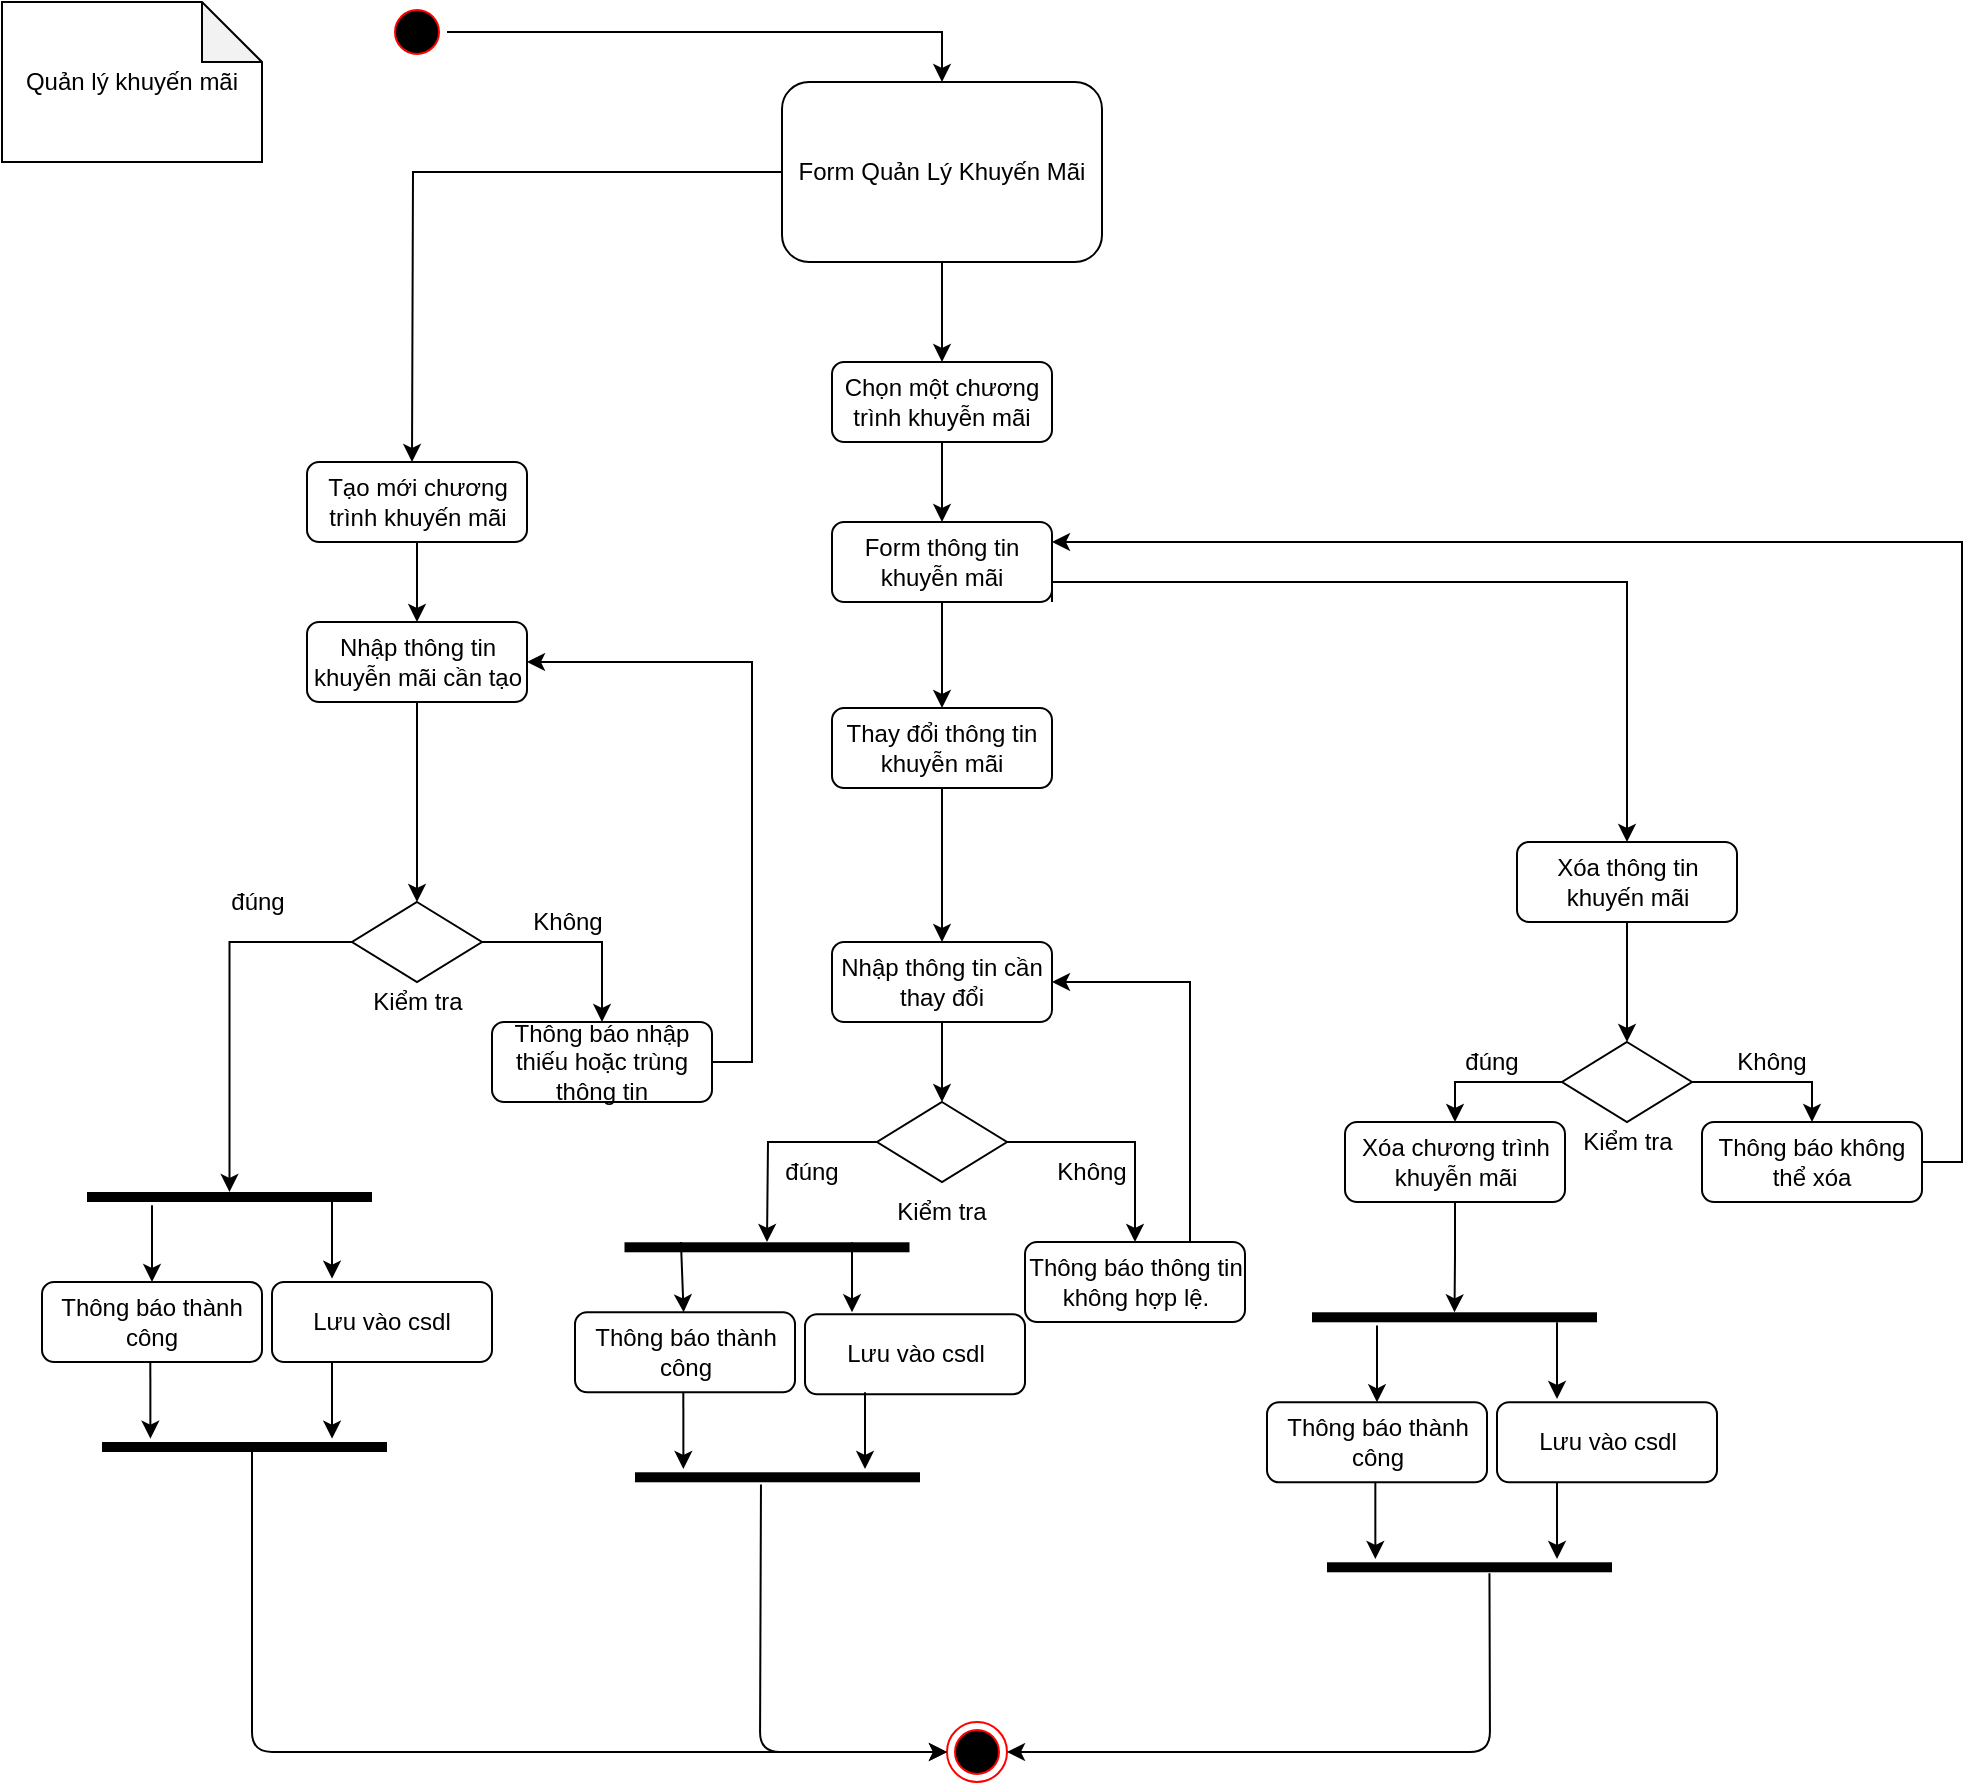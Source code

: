 <mxfile version="13.9.9" type="device"><diagram name="Page-1" id="e7e014a7-5840-1c2e-5031-d8a46d1fe8dd"><mxGraphModel dx="1217" dy="763" grid="1" gridSize="10" guides="1" tooltips="1" connect="1" arrows="1" fold="1" page="1" pageScale="1" pageWidth="1169" pageHeight="826" background="#ffffff" math="0" shadow="0"><root><mxCell id="0"/><mxCell id="1" parent="0"/><mxCell id="r89grHyuRVL7zHU1P9U1-60" style="edgeStyle=orthogonalEdgeStyle;rounded=0;orthogonalLoop=1;jettySize=auto;html=1;exitX=1;exitY=0.5;exitDx=0;exitDy=0;entryX=0.5;entryY=0;entryDx=0;entryDy=0;" edge="1" parent="1" source="5" target="oe2-ipfIPPVTRvUnXvWy-43"><mxGeometry relative="1" as="geometry"/></mxCell><mxCell id="5" value="" style="ellipse;shape=startState;fillColor=#000000;strokeColor=#ff0000;" parent="1" vertex="1"><mxGeometry x="227.5" y="50" width="30" height="30" as="geometry"/></mxCell><mxCell id="oe2-ipfIPPVTRvUnXvWy-42" value="Quản lý khuyến mãi" style="shape=note;whiteSpace=wrap;html=1;backgroundOutline=1;darkOpacity=0.05;rotation=0;" parent="1" vertex="1"><mxGeometry x="35" y="50" width="130" height="80" as="geometry"/></mxCell><mxCell id="r89grHyuRVL7zHU1P9U1-8" style="edgeStyle=orthogonalEdgeStyle;rounded=0;orthogonalLoop=1;jettySize=auto;html=1;exitX=0;exitY=0.5;exitDx=0;exitDy=0;" edge="1" parent="1" source="oe2-ipfIPPVTRvUnXvWy-43"><mxGeometry relative="1" as="geometry"><mxPoint x="240" y="280" as="targetPoint"/></mxGeometry></mxCell><mxCell id="r89grHyuRVL7zHU1P9U1-63" style="edgeStyle=orthogonalEdgeStyle;rounded=0;orthogonalLoop=1;jettySize=auto;html=1;exitX=0.5;exitY=1;exitDx=0;exitDy=0;entryX=0.5;entryY=0;entryDx=0;entryDy=0;" edge="1" parent="1" source="oe2-ipfIPPVTRvUnXvWy-43" target="r89grHyuRVL7zHU1P9U1-62"><mxGeometry relative="1" as="geometry"/></mxCell><mxCell id="oe2-ipfIPPVTRvUnXvWy-43" value="Form Quản Lý Khuyến Mãi" style="rounded=1;whiteSpace=wrap;html=1;" parent="1" vertex="1"><mxGeometry x="425" y="90" width="160" height="90" as="geometry"/></mxCell><mxCell id="wLCCRyP6Crwt-nchs67R-8" style="edgeStyle=orthogonalEdgeStyle;rounded=0;orthogonalLoop=1;jettySize=auto;html=1;exitX=0.5;exitY=1;exitDx=0;exitDy=0;entryX=0.5;entryY=0;entryDx=0;entryDy=0;" parent="1" source="W3UVQZszj_sSOvCzZ5AQ-9" target="W3UVQZszj_sSOvCzZ5AQ-10" edge="1"><mxGeometry relative="1" as="geometry"><mxPoint x="242.5" y="456" as="sourcePoint"/><mxPoint x="243" y="490" as="targetPoint"/></mxGeometry></mxCell><mxCell id="oe2-ipfIPPVTRvUnXvWy-82" value="đúng" style="text;html=1;strokeColor=none;fillColor=none;align=center;verticalAlign=middle;whiteSpace=wrap;rounded=0;" parent="1" vertex="1"><mxGeometry x="142.5" y="490" width="40" height="20" as="geometry"/></mxCell><mxCell id="oe2-ipfIPPVTRvUnXvWy-100" value="" style="ellipse;html=1;shape=endState;fillColor=#000000;strokeColor=#ff0000;" parent="1" vertex="1"><mxGeometry x="507.5" y="910" width="30" height="30" as="geometry"/></mxCell><mxCell id="W3UVQZszj_sSOvCzZ5AQ-9" value="Nhập thông tin khuyễn mãi cần tạo" style="rounded=1;whiteSpace=wrap;html=1;" parent="1" vertex="1"><mxGeometry x="187.5" y="360" width="110" height="40" as="geometry"/></mxCell><mxCell id="W3UVQZszj_sSOvCzZ5AQ-13" style="edgeStyle=orthogonalEdgeStyle;rounded=0;orthogonalLoop=1;jettySize=auto;html=1;exitX=1;exitY=0.5;exitDx=0;exitDy=0;entryX=0.5;entryY=0;entryDx=0;entryDy=0;" parent="1" source="W3UVQZszj_sSOvCzZ5AQ-10" target="W3UVQZszj_sSOvCzZ5AQ-15" edge="1"><mxGeometry relative="1" as="geometry"><mxPoint x="340" y="520" as="targetPoint"/></mxGeometry></mxCell><mxCell id="W3UVQZszj_sSOvCzZ5AQ-10" value="" style="rhombus;whiteSpace=wrap;html=1;" parent="1" vertex="1"><mxGeometry x="210" y="500" width="65" height="40" as="geometry"/></mxCell><mxCell id="W3UVQZszj_sSOvCzZ5AQ-12" value="Kiểm tra" style="text;html=1;strokeColor=none;fillColor=none;align=center;verticalAlign=middle;whiteSpace=wrap;rounded=0;" parent="1" vertex="1"><mxGeometry x="182.5" y="540" width="120" height="20" as="geometry"/></mxCell><mxCell id="W3UVQZszj_sSOvCzZ5AQ-21" style="edgeStyle=orthogonalEdgeStyle;rounded=0;orthogonalLoop=1;jettySize=auto;html=1;exitX=1;exitY=0.5;exitDx=0;exitDy=0;entryX=1;entryY=0.5;entryDx=0;entryDy=0;" parent="1" source="W3UVQZszj_sSOvCzZ5AQ-15" target="W3UVQZszj_sSOvCzZ5AQ-9" edge="1"><mxGeometry relative="1" as="geometry"/></mxCell><mxCell id="W3UVQZszj_sSOvCzZ5AQ-15" value="Thông báo nhập thiếu hoặc trùng thông tin" style="rounded=1;whiteSpace=wrap;html=1;" parent="1" vertex="1"><mxGeometry x="280" y="560" width="110" height="40" as="geometry"/></mxCell><mxCell id="W3UVQZszj_sSOvCzZ5AQ-16" value="Không" style="text;html=1;strokeColor=none;fillColor=none;align=center;verticalAlign=middle;whiteSpace=wrap;rounded=0;" parent="1" vertex="1"><mxGeometry x="297.5" y="500" width="40" height="20" as="geometry"/></mxCell><mxCell id="W3UVQZszj_sSOvCzZ5AQ-17" style="edgeStyle=orthogonalEdgeStyle;rounded=0;orthogonalLoop=1;jettySize=auto;html=1;exitX=0;exitY=0.5;exitDx=0;exitDy=0;" parent="1" source="W3UVQZszj_sSOvCzZ5AQ-10" target="r89grHyuRVL7zHU1P9U1-13" edge="1"><mxGeometry relative="1" as="geometry"><mxPoint x="127.5" y="600" as="targetPoint"/><mxPoint x="111.2" y="470" as="sourcePoint"/></mxGeometry></mxCell><mxCell id="r89grHyuRVL7zHU1P9U1-28" style="edgeStyle=orthogonalEdgeStyle;rounded=0;orthogonalLoop=1;jettySize=auto;html=1;exitX=0.5;exitY=1;exitDx=0;exitDy=0;" edge="1" parent="1" source="W3UVQZszj_sSOvCzZ5AQ-30" target="r89grHyuRVL7zHU1P9U1-26"><mxGeometry relative="1" as="geometry"/></mxCell><mxCell id="r89grHyuRVL7zHU1P9U1-56" style="edgeStyle=orthogonalEdgeStyle;rounded=0;orthogonalLoop=1;jettySize=auto;html=1;exitX=1;exitY=1;exitDx=0;exitDy=0;entryX=0.5;entryY=0;entryDx=0;entryDy=0;" edge="1" parent="1" source="W3UVQZszj_sSOvCzZ5AQ-30" target="r89grHyuRVL7zHU1P9U1-55"><mxGeometry relative="1" as="geometry"><Array as="points"><mxPoint x="560" y="340"/><mxPoint x="847" y="340"/></Array></mxGeometry></mxCell><mxCell id="W3UVQZszj_sSOvCzZ5AQ-30" value="Form thông tin khuyễn mãi" style="rounded=1;whiteSpace=wrap;html=1;" parent="1" vertex="1"><mxGeometry x="450" y="310" width="110" height="40" as="geometry"/></mxCell><mxCell id="W3UVQZszj_sSOvCzZ5AQ-37" style="edgeStyle=orthogonalEdgeStyle;rounded=0;orthogonalLoop=1;jettySize=auto;html=1;exitX=0.5;exitY=1;exitDx=0;exitDy=0;entryX=0.5;entryY=0;entryDx=0;entryDy=0;" parent="1" source="r89grHyuRVL7zHU1P9U1-26" target="W3UVQZszj_sSOvCzZ5AQ-36" edge="1"><mxGeometry relative="1" as="geometry"><mxPoint x="560" y="520" as="sourcePoint"/></mxGeometry></mxCell><mxCell id="W3UVQZszj_sSOvCzZ5AQ-60" style="edgeStyle=orthogonalEdgeStyle;rounded=0;orthogonalLoop=1;jettySize=auto;html=1;exitX=0.5;exitY=1;exitDx=0;exitDy=0;entryX=0.5;entryY=0;entryDx=0;entryDy=0;" parent="1" source="W3UVQZszj_sSOvCzZ5AQ-36" target="W3UVQZszj_sSOvCzZ5AQ-59" edge="1"><mxGeometry relative="1" as="geometry"/></mxCell><mxCell id="W3UVQZszj_sSOvCzZ5AQ-36" value="Nhập thông tin cần thay đổi" style="rounded=1;whiteSpace=wrap;html=1;" parent="1" vertex="1"><mxGeometry x="450" y="520" width="110" height="40" as="geometry"/></mxCell><mxCell id="W3UVQZszj_sSOvCzZ5AQ-55" value="Kiểm tra" style="text;html=1;strokeColor=none;fillColor=none;align=center;verticalAlign=middle;whiteSpace=wrap;rounded=0;" parent="1" vertex="1"><mxGeometry x="445" y="645" width="120" height="20" as="geometry"/></mxCell><mxCell id="W3UVQZszj_sSOvCzZ5AQ-69" style="edgeStyle=orthogonalEdgeStyle;rounded=0;orthogonalLoop=1;jettySize=auto;html=1;exitX=0.75;exitY=0;exitDx=0;exitDy=0;entryX=1;entryY=0.5;entryDx=0;entryDy=0;" parent="1" source="W3UVQZszj_sSOvCzZ5AQ-57" target="W3UVQZszj_sSOvCzZ5AQ-36" edge="1"><mxGeometry relative="1" as="geometry"/></mxCell><mxCell id="W3UVQZszj_sSOvCzZ5AQ-57" value="Thông báo thông tin không hợp lệ." style="rounded=1;whiteSpace=wrap;html=1;" parent="1" vertex="1"><mxGeometry x="546.5" y="670" width="110" height="40" as="geometry"/></mxCell><mxCell id="r89grHyuRVL7zHU1P9U1-29" style="edgeStyle=orthogonalEdgeStyle;rounded=0;orthogonalLoop=1;jettySize=auto;html=1;exitX=0;exitY=0.5;exitDx=0;exitDy=0;entryX=0.5;entryY=0;entryDx=0;entryDy=0;" edge="1" parent="1" source="W3UVQZszj_sSOvCzZ5AQ-59"><mxGeometry relative="1" as="geometry"><mxPoint x="417.5" y="670" as="targetPoint"/></mxGeometry></mxCell><mxCell id="r89grHyuRVL7zHU1P9U1-31" style="edgeStyle=orthogonalEdgeStyle;rounded=0;orthogonalLoop=1;jettySize=auto;html=1;exitX=1;exitY=0.5;exitDx=0;exitDy=0;entryX=0.5;entryY=0;entryDx=0;entryDy=0;" edge="1" parent="1" source="W3UVQZszj_sSOvCzZ5AQ-59" target="W3UVQZszj_sSOvCzZ5AQ-57"><mxGeometry relative="1" as="geometry"/></mxCell><mxCell id="W3UVQZszj_sSOvCzZ5AQ-59" value="" style="rhombus;whiteSpace=wrap;html=1;" parent="1" vertex="1"><mxGeometry x="472.5" y="600" width="65" height="40" as="geometry"/></mxCell><mxCell id="W3UVQZszj_sSOvCzZ5AQ-62" value="đúng" style="text;html=1;strokeColor=none;fillColor=none;align=center;verticalAlign=middle;whiteSpace=wrap;rounded=0;" parent="1" vertex="1"><mxGeometry x="420" y="625" width="40" height="20" as="geometry"/></mxCell><mxCell id="W3UVQZszj_sSOvCzZ5AQ-63" value="Không" style="text;html=1;strokeColor=none;fillColor=none;align=center;verticalAlign=middle;whiteSpace=wrap;rounded=0;" parent="1" vertex="1"><mxGeometry x="560" y="625" width="40" height="20" as="geometry"/></mxCell><mxCell id="W3UVQZszj_sSOvCzZ5AQ-82" value="Kiểm tra" style="text;html=1;strokeColor=none;fillColor=none;align=center;verticalAlign=middle;whiteSpace=wrap;rounded=0;" parent="1" vertex="1"><mxGeometry x="787.5" y="610" width="120" height="20" as="geometry"/></mxCell><mxCell id="r89grHyuRVL7zHU1P9U1-54" style="edgeStyle=orthogonalEdgeStyle;rounded=0;orthogonalLoop=1;jettySize=auto;html=1;exitX=0.5;exitY=1;exitDx=0;exitDy=0;" edge="1" parent="1" source="W3UVQZszj_sSOvCzZ5AQ-83" target="r89grHyuRVL7zHU1P9U1-46"><mxGeometry relative="1" as="geometry"/></mxCell><mxCell id="W3UVQZszj_sSOvCzZ5AQ-83" value="Xóa chương trình khuyễn mãi" style="rounded=1;whiteSpace=wrap;html=1;" parent="1" vertex="1"><mxGeometry x="706.5" y="610" width="110" height="40" as="geometry"/></mxCell><mxCell id="W3UVQZszj_sSOvCzZ5AQ-103" style="edgeStyle=orthogonalEdgeStyle;rounded=0;orthogonalLoop=1;jettySize=auto;html=1;exitX=1;exitY=0.5;exitDx=0;exitDy=0;entryX=1;entryY=0.25;entryDx=0;entryDy=0;entryPerimeter=0;" parent="1" source="W3UVQZszj_sSOvCzZ5AQ-84" target="W3UVQZszj_sSOvCzZ5AQ-30" edge="1"><mxGeometry relative="1" as="geometry"><mxPoint x="780" y="420" as="targetPoint"/></mxGeometry></mxCell><mxCell id="W3UVQZszj_sSOvCzZ5AQ-84" value="Thông báo không thể xóa" style="rounded=1;whiteSpace=wrap;html=1;" parent="1" vertex="1"><mxGeometry x="885" y="610" width="110" height="40" as="geometry"/></mxCell><mxCell id="W3UVQZszj_sSOvCzZ5AQ-85" style="edgeStyle=orthogonalEdgeStyle;rounded=0;orthogonalLoop=1;jettySize=auto;html=1;exitX=0;exitY=0.5;exitDx=0;exitDy=0;entryX=0.5;entryY=0;entryDx=0;entryDy=0;" parent="1" source="W3UVQZszj_sSOvCzZ5AQ-87" target="W3UVQZszj_sSOvCzZ5AQ-83" edge="1"><mxGeometry relative="1" as="geometry"><mxPoint x="766.45" y="560" as="targetPoint"/><mxPoint x="776.5" y="570" as="sourcePoint"/></mxGeometry></mxCell><mxCell id="W3UVQZszj_sSOvCzZ5AQ-86" style="edgeStyle=orthogonalEdgeStyle;rounded=0;orthogonalLoop=1;jettySize=auto;html=1;exitX=1;exitY=0.5;exitDx=0;exitDy=0;entryX=0.5;entryY=0;entryDx=0;entryDy=0;" parent="1" source="W3UVQZszj_sSOvCzZ5AQ-87" target="W3UVQZszj_sSOvCzZ5AQ-84" edge="1"><mxGeometry relative="1" as="geometry"/></mxCell><mxCell id="W3UVQZszj_sSOvCzZ5AQ-87" value="" style="rhombus;whiteSpace=wrap;html=1;" parent="1" vertex="1"><mxGeometry x="815" y="570" width="65" height="40" as="geometry"/></mxCell><mxCell id="W3UVQZszj_sSOvCzZ5AQ-88" value="đúng" style="text;html=1;strokeColor=none;fillColor=none;align=center;verticalAlign=middle;whiteSpace=wrap;rounded=0;" parent="1" vertex="1"><mxGeometry x="760" y="570" width="40" height="20" as="geometry"/></mxCell><mxCell id="W3UVQZszj_sSOvCzZ5AQ-89" value="Không" style="text;html=1;strokeColor=none;fillColor=none;align=center;verticalAlign=middle;whiteSpace=wrap;rounded=0;" parent="1" vertex="1"><mxGeometry x="900" y="570" width="40" height="20" as="geometry"/></mxCell><mxCell id="r89grHyuRVL7zHU1P9U1-10" style="edgeStyle=orthogonalEdgeStyle;rounded=0;orthogonalLoop=1;jettySize=auto;html=1;exitX=0.5;exitY=1;exitDx=0;exitDy=0;entryX=0.5;entryY=0;entryDx=0;entryDy=0;" edge="1" parent="1" source="r89grHyuRVL7zHU1P9U1-9" target="W3UVQZszj_sSOvCzZ5AQ-9"><mxGeometry relative="1" as="geometry"/></mxCell><mxCell id="r89grHyuRVL7zHU1P9U1-9" value="Tạo mới chương trình khuyến mãi" style="rounded=1;whiteSpace=wrap;html=1;" vertex="1" parent="1"><mxGeometry x="187.5" y="280" width="110" height="40" as="geometry"/></mxCell><mxCell id="r89grHyuRVL7zHU1P9U1-13" value="" style="html=1;points=[];perimeter=orthogonalPerimeter;fillColor=#000000;strokeColor=none;direction=south;" vertex="1" parent="1"><mxGeometry x="77.5" y="645" width="142.5" height="5" as="geometry"/></mxCell><mxCell id="r89grHyuRVL7zHU1P9U1-15" value="" style="endArrow=classic;html=1;exitX=1.333;exitY=0.772;exitDx=0;exitDy=0;exitPerimeter=0;" edge="1" parent="1" source="r89grHyuRVL7zHU1P9U1-13"><mxGeometry width="50" height="50" relative="1" as="geometry"><mxPoint x="100" y="650" as="sourcePoint"/><mxPoint x="110" y="690" as="targetPoint"/></mxGeometry></mxCell><mxCell id="r89grHyuRVL7zHU1P9U1-16" value="Thông báo thành công" style="rounded=1;whiteSpace=wrap;html=1;" vertex="1" parent="1"><mxGeometry x="55" y="690" width="110" height="40" as="geometry"/></mxCell><mxCell id="r89grHyuRVL7zHU1P9U1-17" value="Lưu vào csdl" style="rounded=1;whiteSpace=wrap;html=1;" vertex="1" parent="1"><mxGeometry x="170" y="690" width="110" height="40" as="geometry"/></mxCell><mxCell id="r89grHyuRVL7zHU1P9U1-18" value="" style="endArrow=classic;html=1;exitX=1.333;exitY=0.772;exitDx=0;exitDy=0;exitPerimeter=0;" edge="1" parent="1"><mxGeometry width="50" height="50" relative="1" as="geometry"><mxPoint x="200" y="649.995" as="sourcePoint"/><mxPoint x="200.01" y="688.33" as="targetPoint"/></mxGeometry></mxCell><mxCell id="r89grHyuRVL7zHU1P9U1-19" value="" style="endArrow=classic;html=1;exitX=1.333;exitY=0.772;exitDx=0;exitDy=0;exitPerimeter=0;" edge="1" parent="1"><mxGeometry width="50" height="50" relative="1" as="geometry"><mxPoint x="109.17" y="729.995" as="sourcePoint"/><mxPoint x="109.18" y="768.33" as="targetPoint"/></mxGeometry></mxCell><mxCell id="r89grHyuRVL7zHU1P9U1-20" value="" style="endArrow=classic;html=1;exitX=1.333;exitY=0.772;exitDx=0;exitDy=0;exitPerimeter=0;" edge="1" parent="1"><mxGeometry width="50" height="50" relative="1" as="geometry"><mxPoint x="200" y="729.995" as="sourcePoint"/><mxPoint x="200.01" y="768.33" as="targetPoint"/></mxGeometry></mxCell><mxCell id="r89grHyuRVL7zHU1P9U1-21" value="" style="html=1;points=[];perimeter=orthogonalPerimeter;fillColor=#000000;strokeColor=none;direction=south;" vertex="1" parent="1"><mxGeometry x="85" y="770" width="142.5" height="5" as="geometry"/></mxCell><mxCell id="r89grHyuRVL7zHU1P9U1-22" value="" style="endArrow=classic;html=1;entryX=0;entryY=0.5;entryDx=0;entryDy=0;" edge="1" parent="1" target="oe2-ipfIPPVTRvUnXvWy-100"><mxGeometry width="50" height="50" relative="1" as="geometry"><mxPoint x="160" y="775" as="sourcePoint"/><mxPoint x="160" y="910" as="targetPoint"/><Array as="points"><mxPoint x="160" y="925"/></Array></mxGeometry></mxCell><mxCell id="r89grHyuRVL7zHU1P9U1-26" value="Thay đổi thông tin khuyễn mãi" style="rounded=1;whiteSpace=wrap;html=1;" vertex="1" parent="1"><mxGeometry x="450" y="403" width="110" height="40" as="geometry"/></mxCell><mxCell id="r89grHyuRVL7zHU1P9U1-32" value="" style="html=1;points=[];perimeter=orthogonalPerimeter;fillColor=#000000;strokeColor=none;direction=south;" vertex="1" parent="1"><mxGeometry x="346.25" y="670.14" width="142.5" height="5" as="geometry"/></mxCell><mxCell id="r89grHyuRVL7zHU1P9U1-34" value="Thông báo thành công" style="rounded=1;whiteSpace=wrap;html=1;" vertex="1" parent="1"><mxGeometry x="321.5" y="705.14" width="110" height="40" as="geometry"/></mxCell><mxCell id="r89grHyuRVL7zHU1P9U1-35" value="Lưu vào csdl" style="rounded=1;whiteSpace=wrap;html=1;" vertex="1" parent="1"><mxGeometry x="436.5" y="706.14" width="110" height="40" as="geometry"/></mxCell><mxCell id="r89grHyuRVL7zHU1P9U1-36" value="" style="endArrow=classic;html=1;" edge="1" parent="1"><mxGeometry width="50" height="50" relative="1" as="geometry"><mxPoint x="460" y="670.14" as="sourcePoint"/><mxPoint x="460.01" y="705.14" as="targetPoint"/></mxGeometry></mxCell><mxCell id="r89grHyuRVL7zHU1P9U1-37" value="" style="endArrow=classic;html=1;exitX=1.333;exitY=0.772;exitDx=0;exitDy=0;exitPerimeter=0;" edge="1" parent="1"><mxGeometry width="50" height="50" relative="1" as="geometry"><mxPoint x="375.67" y="745.135" as="sourcePoint"/><mxPoint x="375.68" y="783.47" as="targetPoint"/></mxGeometry></mxCell><mxCell id="r89grHyuRVL7zHU1P9U1-38" value="" style="endArrow=classic;html=1;exitX=1.333;exitY=0.772;exitDx=0;exitDy=0;exitPerimeter=0;" edge="1" parent="1"><mxGeometry width="50" height="50" relative="1" as="geometry"><mxPoint x="466.5" y="745.135" as="sourcePoint"/><mxPoint x="466.51" y="783.47" as="targetPoint"/></mxGeometry></mxCell><mxCell id="r89grHyuRVL7zHU1P9U1-39" value="" style="html=1;points=[];perimeter=orthogonalPerimeter;fillColor=#000000;strokeColor=none;direction=south;" vertex="1" parent="1"><mxGeometry x="351.5" y="785.14" width="142.5" height="5" as="geometry"/></mxCell><mxCell id="r89grHyuRVL7zHU1P9U1-43" value="" style="endArrow=classic;html=1;exitX=-0.029;exitY=0.802;exitDx=0;exitDy=0;exitPerimeter=0;" edge="1" parent="1" source="r89grHyuRVL7zHU1P9U1-32"><mxGeometry width="50" height="50" relative="1" as="geometry"><mxPoint x="376" y="680.14" as="sourcePoint"/><mxPoint x="375.8" y="705.14" as="targetPoint"/></mxGeometry></mxCell><mxCell id="r89grHyuRVL7zHU1P9U1-44" value="" style="endArrow=classic;html=1;exitX=1.229;exitY=0.558;exitDx=0;exitDy=0;exitPerimeter=0;entryX=0;entryY=0.5;entryDx=0;entryDy=0;" edge="1" parent="1" source="r89grHyuRVL7zHU1P9U1-39" target="oe2-ipfIPPVTRvUnXvWy-100"><mxGeometry width="50" height="50" relative="1" as="geometry"><mxPoint x="400.0" y="869.995" as="sourcePoint"/><mxPoint x="400.01" y="908.33" as="targetPoint"/><Array as="points"><mxPoint x="414" y="925"/></Array></mxGeometry></mxCell><mxCell id="r89grHyuRVL7zHU1P9U1-46" value="" style="html=1;points=[];perimeter=orthogonalPerimeter;fillColor=#000000;strokeColor=none;direction=south;" vertex="1" parent="1"><mxGeometry x="690" y="705.14" width="142.5" height="5" as="geometry"/></mxCell><mxCell id="r89grHyuRVL7zHU1P9U1-47" value="" style="endArrow=classic;html=1;exitX=1.333;exitY=0.772;exitDx=0;exitDy=0;exitPerimeter=0;" edge="1" parent="1" source="r89grHyuRVL7zHU1P9U1-46"><mxGeometry width="50" height="50" relative="1" as="geometry"><mxPoint x="712.5" y="710.14" as="sourcePoint"/><mxPoint x="722.5" y="750.14" as="targetPoint"/></mxGeometry></mxCell><mxCell id="r89grHyuRVL7zHU1P9U1-48" value="Thông báo thành công" style="rounded=1;whiteSpace=wrap;html=1;" vertex="1" parent="1"><mxGeometry x="667.5" y="750.14" width="110" height="40" as="geometry"/></mxCell><mxCell id="r89grHyuRVL7zHU1P9U1-49" value="Lưu vào csdl" style="rounded=1;whiteSpace=wrap;html=1;" vertex="1" parent="1"><mxGeometry x="782.5" y="750.14" width="110" height="40" as="geometry"/></mxCell><mxCell id="r89grHyuRVL7zHU1P9U1-50" value="" style="endArrow=classic;html=1;exitX=1.333;exitY=0.772;exitDx=0;exitDy=0;exitPerimeter=0;" edge="1" parent="1"><mxGeometry width="50" height="50" relative="1" as="geometry"><mxPoint x="812.5" y="710.135" as="sourcePoint"/><mxPoint x="812.51" y="748.47" as="targetPoint"/></mxGeometry></mxCell><mxCell id="r89grHyuRVL7zHU1P9U1-51" value="" style="endArrow=classic;html=1;exitX=1.333;exitY=0.772;exitDx=0;exitDy=0;exitPerimeter=0;" edge="1" parent="1"><mxGeometry width="50" height="50" relative="1" as="geometry"><mxPoint x="721.67" y="790.135" as="sourcePoint"/><mxPoint x="721.68" y="828.47" as="targetPoint"/></mxGeometry></mxCell><mxCell id="r89grHyuRVL7zHU1P9U1-52" value="" style="endArrow=classic;html=1;exitX=1.333;exitY=0.772;exitDx=0;exitDy=0;exitPerimeter=0;" edge="1" parent="1"><mxGeometry width="50" height="50" relative="1" as="geometry"><mxPoint x="812.5" y="790.135" as="sourcePoint"/><mxPoint x="812.51" y="828.47" as="targetPoint"/></mxGeometry></mxCell><mxCell id="r89grHyuRVL7zHU1P9U1-53" value="" style="html=1;points=[];perimeter=orthogonalPerimeter;fillColor=#000000;strokeColor=none;direction=south;" vertex="1" parent="1"><mxGeometry x="697.5" y="830.14" width="142.5" height="5" as="geometry"/></mxCell><mxCell id="r89grHyuRVL7zHU1P9U1-58" style="edgeStyle=orthogonalEdgeStyle;rounded=0;orthogonalLoop=1;jettySize=auto;html=1;exitX=0.5;exitY=1;exitDx=0;exitDy=0;entryX=0.5;entryY=0;entryDx=0;entryDy=0;" edge="1" parent="1" source="r89grHyuRVL7zHU1P9U1-55" target="W3UVQZszj_sSOvCzZ5AQ-87"><mxGeometry relative="1" as="geometry"/></mxCell><mxCell id="r89grHyuRVL7zHU1P9U1-55" value="Xóa thông tin khuyến mãi" style="rounded=1;whiteSpace=wrap;html=1;" vertex="1" parent="1"><mxGeometry x="792.5" y="470" width="110" height="40" as="geometry"/></mxCell><mxCell id="r89grHyuRVL7zHU1P9U1-59" value="" style="endArrow=classic;html=1;entryX=1;entryY=0.5;entryDx=0;entryDy=0;exitX=1.086;exitY=0.43;exitDx=0;exitDy=0;exitPerimeter=0;" edge="1" parent="1" source="r89grHyuRVL7zHU1P9U1-53" target="oe2-ipfIPPVTRvUnXvWy-100"><mxGeometry width="50" height="50" relative="1" as="geometry"><mxPoint x="424.485" y="801.285" as="sourcePoint"/><mxPoint x="517.5" y="935" as="targetPoint"/><Array as="points"><mxPoint x="779" y="925"/></Array></mxGeometry></mxCell><mxCell id="r89grHyuRVL7zHU1P9U1-64" style="edgeStyle=orthogonalEdgeStyle;rounded=0;orthogonalLoop=1;jettySize=auto;html=1;exitX=0.5;exitY=1;exitDx=0;exitDy=0;" edge="1" parent="1" source="r89grHyuRVL7zHU1P9U1-62" target="W3UVQZszj_sSOvCzZ5AQ-30"><mxGeometry relative="1" as="geometry"/></mxCell><mxCell id="r89grHyuRVL7zHU1P9U1-62" value="Chọn một chương trình khuyễn mãi" style="rounded=1;whiteSpace=wrap;html=1;" vertex="1" parent="1"><mxGeometry x="450" y="230" width="110" height="40" as="geometry"/></mxCell></root></mxGraphModel></diagram></mxfile>